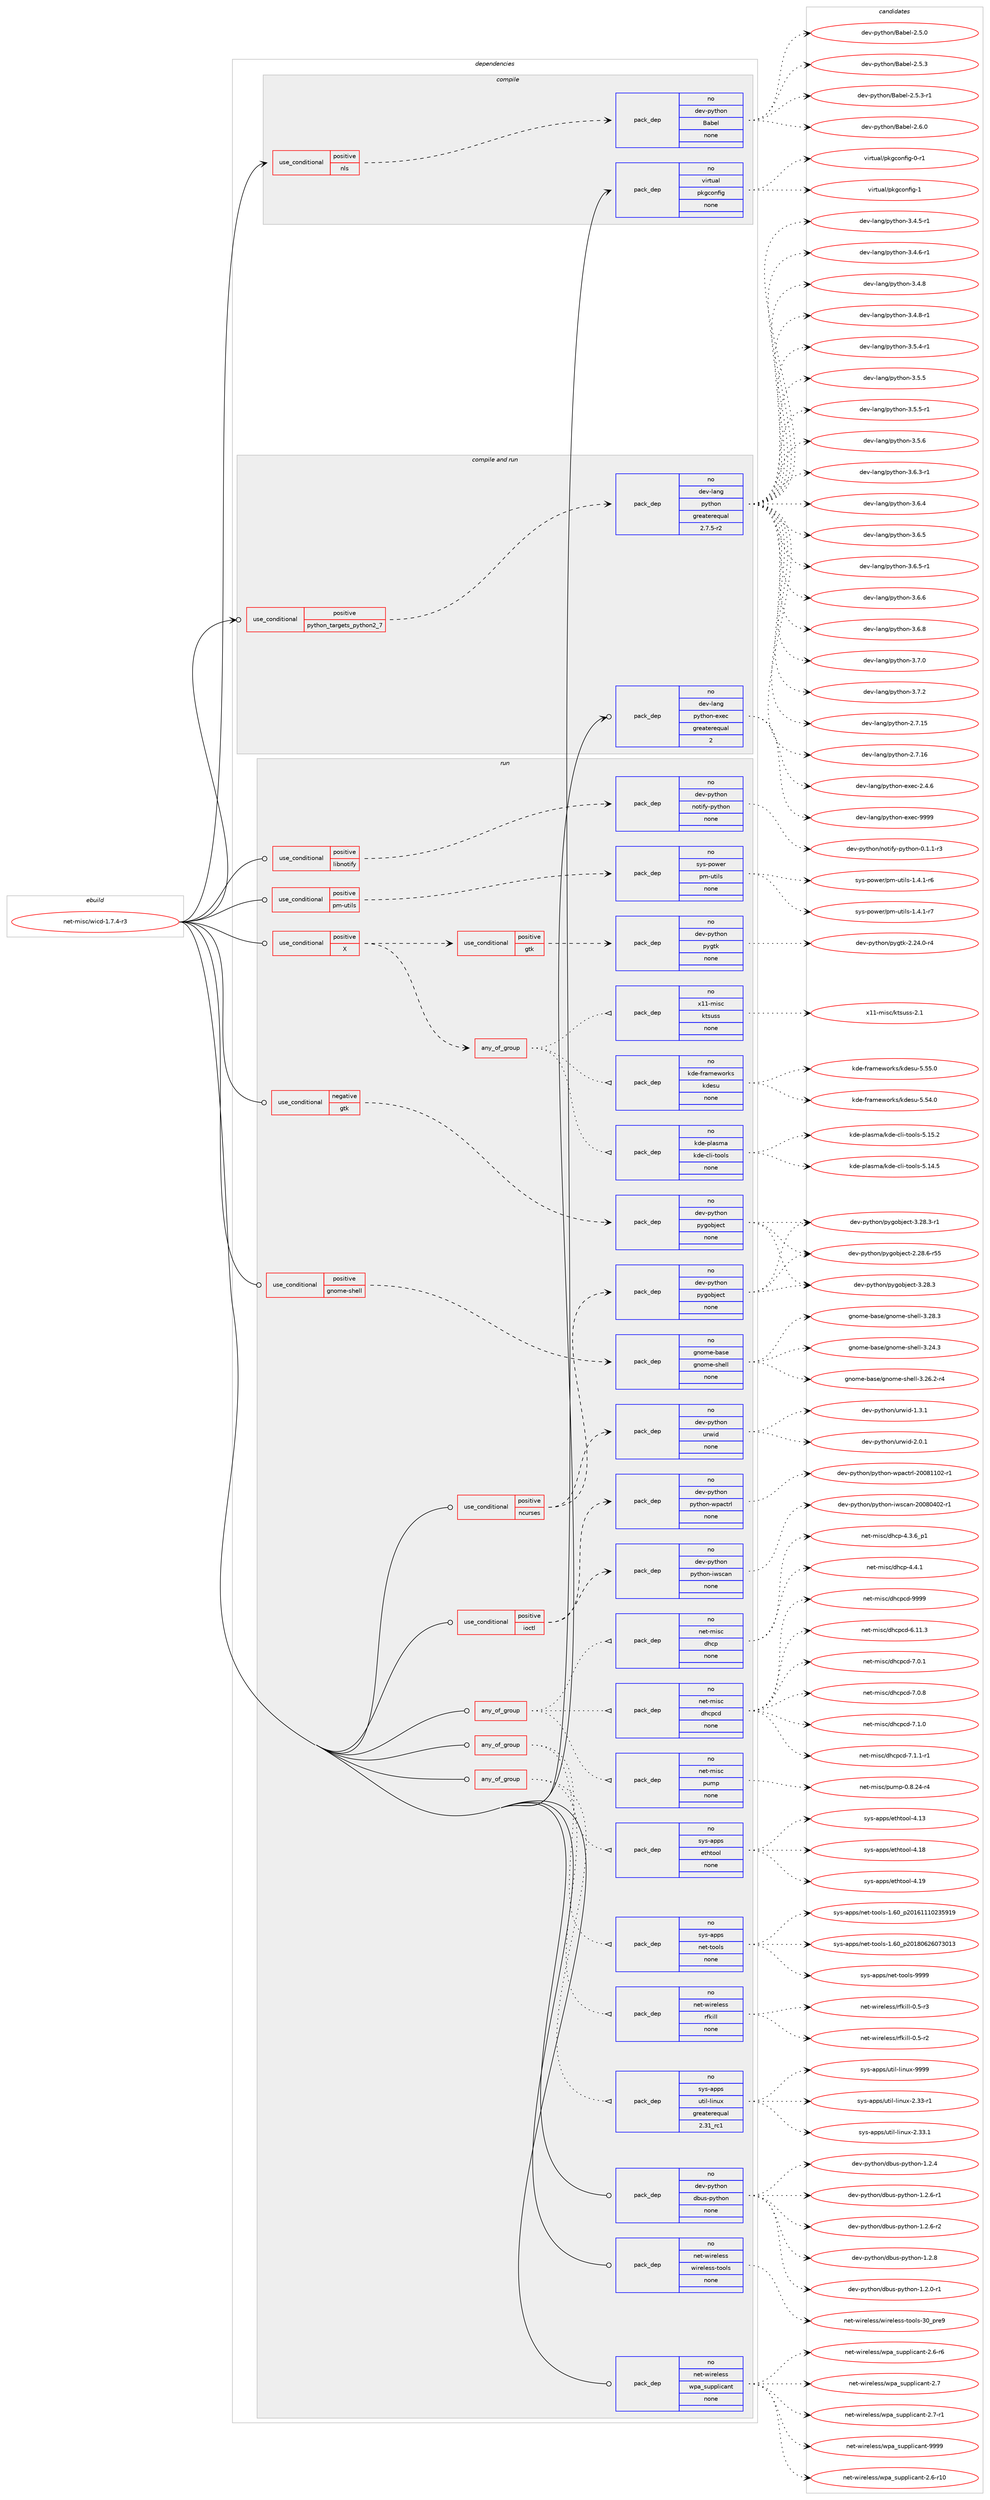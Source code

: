 digraph prolog {

# *************
# Graph options
# *************

newrank=true;
concentrate=true;
compound=true;
graph [rankdir=LR,fontname=Helvetica,fontsize=10,ranksep=1.5];#, ranksep=2.5, nodesep=0.2];
edge  [arrowhead=vee];
node  [fontname=Helvetica,fontsize=10];

# **********
# The ebuild
# **********

subgraph cluster_leftcol {
color=gray;
rank=same;
label=<<i>ebuild</i>>;
id [label="net-misc/wicd-1.7.4-r3", color=red, width=4, href="../net-misc/wicd-1.7.4-r3.svg"];
}

# ****************
# The dependencies
# ****************

subgraph cluster_midcol {
color=gray;
label=<<i>dependencies</i>>;
subgraph cluster_compile {
fillcolor="#eeeeee";
style=filled;
label=<<i>compile</i>>;
subgraph cond449642 {
dependency1673719 [label=<<TABLE BORDER="0" CELLBORDER="1" CELLSPACING="0" CELLPADDING="4"><TR><TD ROWSPAN="3" CELLPADDING="10">use_conditional</TD></TR><TR><TD>positive</TD></TR><TR><TD>nls</TD></TR></TABLE>>, shape=none, color=red];
subgraph pack1196748 {
dependency1673720 [label=<<TABLE BORDER="0" CELLBORDER="1" CELLSPACING="0" CELLPADDING="4" WIDTH="220"><TR><TD ROWSPAN="6" CELLPADDING="30">pack_dep</TD></TR><TR><TD WIDTH="110">no</TD></TR><TR><TD>dev-python</TD></TR><TR><TD>Babel</TD></TR><TR><TD>none</TD></TR><TR><TD></TD></TR></TABLE>>, shape=none, color=blue];
}
dependency1673719:e -> dependency1673720:w [weight=20,style="dashed",arrowhead="vee"];
}
id:e -> dependency1673719:w [weight=20,style="solid",arrowhead="vee"];
subgraph pack1196749 {
dependency1673721 [label=<<TABLE BORDER="0" CELLBORDER="1" CELLSPACING="0" CELLPADDING="4" WIDTH="220"><TR><TD ROWSPAN="6" CELLPADDING="30">pack_dep</TD></TR><TR><TD WIDTH="110">no</TD></TR><TR><TD>virtual</TD></TR><TR><TD>pkgconfig</TD></TR><TR><TD>none</TD></TR><TR><TD></TD></TR></TABLE>>, shape=none, color=blue];
}
id:e -> dependency1673721:w [weight=20,style="solid",arrowhead="vee"];
}
subgraph cluster_compileandrun {
fillcolor="#eeeeee";
style=filled;
label=<<i>compile and run</i>>;
subgraph cond449643 {
dependency1673722 [label=<<TABLE BORDER="0" CELLBORDER="1" CELLSPACING="0" CELLPADDING="4"><TR><TD ROWSPAN="3" CELLPADDING="10">use_conditional</TD></TR><TR><TD>positive</TD></TR><TR><TD>python_targets_python2_7</TD></TR></TABLE>>, shape=none, color=red];
subgraph pack1196750 {
dependency1673723 [label=<<TABLE BORDER="0" CELLBORDER="1" CELLSPACING="0" CELLPADDING="4" WIDTH="220"><TR><TD ROWSPAN="6" CELLPADDING="30">pack_dep</TD></TR><TR><TD WIDTH="110">no</TD></TR><TR><TD>dev-lang</TD></TR><TR><TD>python</TD></TR><TR><TD>greaterequal</TD></TR><TR><TD>2.7.5-r2</TD></TR></TABLE>>, shape=none, color=blue];
}
dependency1673722:e -> dependency1673723:w [weight=20,style="dashed",arrowhead="vee"];
}
id:e -> dependency1673722:w [weight=20,style="solid",arrowhead="odotvee"];
subgraph pack1196751 {
dependency1673724 [label=<<TABLE BORDER="0" CELLBORDER="1" CELLSPACING="0" CELLPADDING="4" WIDTH="220"><TR><TD ROWSPAN="6" CELLPADDING="30">pack_dep</TD></TR><TR><TD WIDTH="110">no</TD></TR><TR><TD>dev-lang</TD></TR><TR><TD>python-exec</TD></TR><TR><TD>greaterequal</TD></TR><TR><TD>2</TD></TR></TABLE>>, shape=none, color=blue];
}
id:e -> dependency1673724:w [weight=20,style="solid",arrowhead="odotvee"];
}
subgraph cluster_run {
fillcolor="#eeeeee";
style=filled;
label=<<i>run</i>>;
subgraph any26499 {
dependency1673725 [label=<<TABLE BORDER="0" CELLBORDER="1" CELLSPACING="0" CELLPADDING="4"><TR><TD CELLPADDING="10">any_of_group</TD></TR></TABLE>>, shape=none, color=red];subgraph pack1196752 {
dependency1673726 [label=<<TABLE BORDER="0" CELLBORDER="1" CELLSPACING="0" CELLPADDING="4" WIDTH="220"><TR><TD ROWSPAN="6" CELLPADDING="30">pack_dep</TD></TR><TR><TD WIDTH="110">no</TD></TR><TR><TD>net-misc</TD></TR><TR><TD>dhcpcd</TD></TR><TR><TD>none</TD></TR><TR><TD></TD></TR></TABLE>>, shape=none, color=blue];
}
dependency1673725:e -> dependency1673726:w [weight=20,style="dotted",arrowhead="oinv"];
subgraph pack1196753 {
dependency1673727 [label=<<TABLE BORDER="0" CELLBORDER="1" CELLSPACING="0" CELLPADDING="4" WIDTH="220"><TR><TD ROWSPAN="6" CELLPADDING="30">pack_dep</TD></TR><TR><TD WIDTH="110">no</TD></TR><TR><TD>net-misc</TD></TR><TR><TD>dhcp</TD></TR><TR><TD>none</TD></TR><TR><TD></TD></TR></TABLE>>, shape=none, color=blue];
}
dependency1673725:e -> dependency1673727:w [weight=20,style="dotted",arrowhead="oinv"];
subgraph pack1196754 {
dependency1673728 [label=<<TABLE BORDER="0" CELLBORDER="1" CELLSPACING="0" CELLPADDING="4" WIDTH="220"><TR><TD ROWSPAN="6" CELLPADDING="30">pack_dep</TD></TR><TR><TD WIDTH="110">no</TD></TR><TR><TD>net-misc</TD></TR><TR><TD>pump</TD></TR><TR><TD>none</TD></TR><TR><TD></TD></TR></TABLE>>, shape=none, color=blue];
}
dependency1673725:e -> dependency1673728:w [weight=20,style="dotted",arrowhead="oinv"];
}
id:e -> dependency1673725:w [weight=20,style="solid",arrowhead="odot"];
subgraph any26500 {
dependency1673729 [label=<<TABLE BORDER="0" CELLBORDER="1" CELLSPACING="0" CELLPADDING="4"><TR><TD CELLPADDING="10">any_of_group</TD></TR></TABLE>>, shape=none, color=red];subgraph pack1196755 {
dependency1673730 [label=<<TABLE BORDER="0" CELLBORDER="1" CELLSPACING="0" CELLPADDING="4" WIDTH="220"><TR><TD ROWSPAN="6" CELLPADDING="30">pack_dep</TD></TR><TR><TD WIDTH="110">no</TD></TR><TR><TD>sys-apps</TD></TR><TR><TD>net-tools</TD></TR><TR><TD>none</TD></TR><TR><TD></TD></TR></TABLE>>, shape=none, color=blue];
}
dependency1673729:e -> dependency1673730:w [weight=20,style="dotted",arrowhead="oinv"];
subgraph pack1196756 {
dependency1673731 [label=<<TABLE BORDER="0" CELLBORDER="1" CELLSPACING="0" CELLPADDING="4" WIDTH="220"><TR><TD ROWSPAN="6" CELLPADDING="30">pack_dep</TD></TR><TR><TD WIDTH="110">no</TD></TR><TR><TD>sys-apps</TD></TR><TR><TD>ethtool</TD></TR><TR><TD>none</TD></TR><TR><TD></TD></TR></TABLE>>, shape=none, color=blue];
}
dependency1673729:e -> dependency1673731:w [weight=20,style="dotted",arrowhead="oinv"];
}
id:e -> dependency1673729:w [weight=20,style="solid",arrowhead="odot"];
subgraph any26501 {
dependency1673732 [label=<<TABLE BORDER="0" CELLBORDER="1" CELLSPACING="0" CELLPADDING="4"><TR><TD CELLPADDING="10">any_of_group</TD></TR></TABLE>>, shape=none, color=red];subgraph pack1196757 {
dependency1673733 [label=<<TABLE BORDER="0" CELLBORDER="1" CELLSPACING="0" CELLPADDING="4" WIDTH="220"><TR><TD ROWSPAN="6" CELLPADDING="30">pack_dep</TD></TR><TR><TD WIDTH="110">no</TD></TR><TR><TD>sys-apps</TD></TR><TR><TD>util-linux</TD></TR><TR><TD>greaterequal</TD></TR><TR><TD>2.31_rc1</TD></TR></TABLE>>, shape=none, color=blue];
}
dependency1673732:e -> dependency1673733:w [weight=20,style="dotted",arrowhead="oinv"];
subgraph pack1196758 {
dependency1673734 [label=<<TABLE BORDER="0" CELLBORDER="1" CELLSPACING="0" CELLPADDING="4" WIDTH="220"><TR><TD ROWSPAN="6" CELLPADDING="30">pack_dep</TD></TR><TR><TD WIDTH="110">no</TD></TR><TR><TD>net-wireless</TD></TR><TR><TD>rfkill</TD></TR><TR><TD>none</TD></TR><TR><TD></TD></TR></TABLE>>, shape=none, color=blue];
}
dependency1673732:e -> dependency1673734:w [weight=20,style="dotted",arrowhead="oinv"];
}
id:e -> dependency1673732:w [weight=20,style="solid",arrowhead="odot"];
subgraph cond449644 {
dependency1673735 [label=<<TABLE BORDER="0" CELLBORDER="1" CELLSPACING="0" CELLPADDING="4"><TR><TD ROWSPAN="3" CELLPADDING="10">use_conditional</TD></TR><TR><TD>negative</TD></TR><TR><TD>gtk</TD></TR></TABLE>>, shape=none, color=red];
subgraph pack1196759 {
dependency1673736 [label=<<TABLE BORDER="0" CELLBORDER="1" CELLSPACING="0" CELLPADDING="4" WIDTH="220"><TR><TD ROWSPAN="6" CELLPADDING="30">pack_dep</TD></TR><TR><TD WIDTH="110">no</TD></TR><TR><TD>dev-python</TD></TR><TR><TD>pygobject</TD></TR><TR><TD>none</TD></TR><TR><TD></TD></TR></TABLE>>, shape=none, color=blue];
}
dependency1673735:e -> dependency1673736:w [weight=20,style="dashed",arrowhead="vee"];
}
id:e -> dependency1673735:w [weight=20,style="solid",arrowhead="odot"];
subgraph cond449645 {
dependency1673737 [label=<<TABLE BORDER="0" CELLBORDER="1" CELLSPACING="0" CELLPADDING="4"><TR><TD ROWSPAN="3" CELLPADDING="10">use_conditional</TD></TR><TR><TD>positive</TD></TR><TR><TD>X</TD></TR></TABLE>>, shape=none, color=red];
subgraph cond449646 {
dependency1673738 [label=<<TABLE BORDER="0" CELLBORDER="1" CELLSPACING="0" CELLPADDING="4"><TR><TD ROWSPAN="3" CELLPADDING="10">use_conditional</TD></TR><TR><TD>positive</TD></TR><TR><TD>gtk</TD></TR></TABLE>>, shape=none, color=red];
subgraph pack1196760 {
dependency1673739 [label=<<TABLE BORDER="0" CELLBORDER="1" CELLSPACING="0" CELLPADDING="4" WIDTH="220"><TR><TD ROWSPAN="6" CELLPADDING="30">pack_dep</TD></TR><TR><TD WIDTH="110">no</TD></TR><TR><TD>dev-python</TD></TR><TR><TD>pygtk</TD></TR><TR><TD>none</TD></TR><TR><TD></TD></TR></TABLE>>, shape=none, color=blue];
}
dependency1673738:e -> dependency1673739:w [weight=20,style="dashed",arrowhead="vee"];
}
dependency1673737:e -> dependency1673738:w [weight=20,style="dashed",arrowhead="vee"];
subgraph any26502 {
dependency1673740 [label=<<TABLE BORDER="0" CELLBORDER="1" CELLSPACING="0" CELLPADDING="4"><TR><TD CELLPADDING="10">any_of_group</TD></TR></TABLE>>, shape=none, color=red];subgraph pack1196761 {
dependency1673741 [label=<<TABLE BORDER="0" CELLBORDER="1" CELLSPACING="0" CELLPADDING="4" WIDTH="220"><TR><TD ROWSPAN="6" CELLPADDING="30">pack_dep</TD></TR><TR><TD WIDTH="110">no</TD></TR><TR><TD>x11-misc</TD></TR><TR><TD>ktsuss</TD></TR><TR><TD>none</TD></TR><TR><TD></TD></TR></TABLE>>, shape=none, color=blue];
}
dependency1673740:e -> dependency1673741:w [weight=20,style="dotted",arrowhead="oinv"];
subgraph pack1196762 {
dependency1673742 [label=<<TABLE BORDER="0" CELLBORDER="1" CELLSPACING="0" CELLPADDING="4" WIDTH="220"><TR><TD ROWSPAN="6" CELLPADDING="30">pack_dep</TD></TR><TR><TD WIDTH="110">no</TD></TR><TR><TD>kde-plasma</TD></TR><TR><TD>kde-cli-tools</TD></TR><TR><TD>none</TD></TR><TR><TD></TD></TR></TABLE>>, shape=none, color=blue];
}
dependency1673740:e -> dependency1673742:w [weight=20,style="dotted",arrowhead="oinv"];
subgraph pack1196763 {
dependency1673743 [label=<<TABLE BORDER="0" CELLBORDER="1" CELLSPACING="0" CELLPADDING="4" WIDTH="220"><TR><TD ROWSPAN="6" CELLPADDING="30">pack_dep</TD></TR><TR><TD WIDTH="110">no</TD></TR><TR><TD>kde-frameworks</TD></TR><TR><TD>kdesu</TD></TR><TR><TD>none</TD></TR><TR><TD></TD></TR></TABLE>>, shape=none, color=blue];
}
dependency1673740:e -> dependency1673743:w [weight=20,style="dotted",arrowhead="oinv"];
}
dependency1673737:e -> dependency1673740:w [weight=20,style="dashed",arrowhead="vee"];
}
id:e -> dependency1673737:w [weight=20,style="solid",arrowhead="odot"];
subgraph cond449647 {
dependency1673744 [label=<<TABLE BORDER="0" CELLBORDER="1" CELLSPACING="0" CELLPADDING="4"><TR><TD ROWSPAN="3" CELLPADDING="10">use_conditional</TD></TR><TR><TD>positive</TD></TR><TR><TD>gnome-shell</TD></TR></TABLE>>, shape=none, color=red];
subgraph pack1196764 {
dependency1673745 [label=<<TABLE BORDER="0" CELLBORDER="1" CELLSPACING="0" CELLPADDING="4" WIDTH="220"><TR><TD ROWSPAN="6" CELLPADDING="30">pack_dep</TD></TR><TR><TD WIDTH="110">no</TD></TR><TR><TD>gnome-base</TD></TR><TR><TD>gnome-shell</TD></TR><TR><TD>none</TD></TR><TR><TD></TD></TR></TABLE>>, shape=none, color=blue];
}
dependency1673744:e -> dependency1673745:w [weight=20,style="dashed",arrowhead="vee"];
}
id:e -> dependency1673744:w [weight=20,style="solid",arrowhead="odot"];
subgraph cond449648 {
dependency1673746 [label=<<TABLE BORDER="0" CELLBORDER="1" CELLSPACING="0" CELLPADDING="4"><TR><TD ROWSPAN="3" CELLPADDING="10">use_conditional</TD></TR><TR><TD>positive</TD></TR><TR><TD>ioctl</TD></TR></TABLE>>, shape=none, color=red];
subgraph pack1196765 {
dependency1673747 [label=<<TABLE BORDER="0" CELLBORDER="1" CELLSPACING="0" CELLPADDING="4" WIDTH="220"><TR><TD ROWSPAN="6" CELLPADDING="30">pack_dep</TD></TR><TR><TD WIDTH="110">no</TD></TR><TR><TD>dev-python</TD></TR><TR><TD>python-iwscan</TD></TR><TR><TD>none</TD></TR><TR><TD></TD></TR></TABLE>>, shape=none, color=blue];
}
dependency1673746:e -> dependency1673747:w [weight=20,style="dashed",arrowhead="vee"];
subgraph pack1196766 {
dependency1673748 [label=<<TABLE BORDER="0" CELLBORDER="1" CELLSPACING="0" CELLPADDING="4" WIDTH="220"><TR><TD ROWSPAN="6" CELLPADDING="30">pack_dep</TD></TR><TR><TD WIDTH="110">no</TD></TR><TR><TD>dev-python</TD></TR><TR><TD>python-wpactrl</TD></TR><TR><TD>none</TD></TR><TR><TD></TD></TR></TABLE>>, shape=none, color=blue];
}
dependency1673746:e -> dependency1673748:w [weight=20,style="dashed",arrowhead="vee"];
}
id:e -> dependency1673746:w [weight=20,style="solid",arrowhead="odot"];
subgraph cond449649 {
dependency1673749 [label=<<TABLE BORDER="0" CELLBORDER="1" CELLSPACING="0" CELLPADDING="4"><TR><TD ROWSPAN="3" CELLPADDING="10">use_conditional</TD></TR><TR><TD>positive</TD></TR><TR><TD>libnotify</TD></TR></TABLE>>, shape=none, color=red];
subgraph pack1196767 {
dependency1673750 [label=<<TABLE BORDER="0" CELLBORDER="1" CELLSPACING="0" CELLPADDING="4" WIDTH="220"><TR><TD ROWSPAN="6" CELLPADDING="30">pack_dep</TD></TR><TR><TD WIDTH="110">no</TD></TR><TR><TD>dev-python</TD></TR><TR><TD>notify-python</TD></TR><TR><TD>none</TD></TR><TR><TD></TD></TR></TABLE>>, shape=none, color=blue];
}
dependency1673749:e -> dependency1673750:w [weight=20,style="dashed",arrowhead="vee"];
}
id:e -> dependency1673749:w [weight=20,style="solid",arrowhead="odot"];
subgraph cond449650 {
dependency1673751 [label=<<TABLE BORDER="0" CELLBORDER="1" CELLSPACING="0" CELLPADDING="4"><TR><TD ROWSPAN="3" CELLPADDING="10">use_conditional</TD></TR><TR><TD>positive</TD></TR><TR><TD>ncurses</TD></TR></TABLE>>, shape=none, color=red];
subgraph pack1196768 {
dependency1673752 [label=<<TABLE BORDER="0" CELLBORDER="1" CELLSPACING="0" CELLPADDING="4" WIDTH="220"><TR><TD ROWSPAN="6" CELLPADDING="30">pack_dep</TD></TR><TR><TD WIDTH="110">no</TD></TR><TR><TD>dev-python</TD></TR><TR><TD>urwid</TD></TR><TR><TD>none</TD></TR><TR><TD></TD></TR></TABLE>>, shape=none, color=blue];
}
dependency1673751:e -> dependency1673752:w [weight=20,style="dashed",arrowhead="vee"];
subgraph pack1196769 {
dependency1673753 [label=<<TABLE BORDER="0" CELLBORDER="1" CELLSPACING="0" CELLPADDING="4" WIDTH="220"><TR><TD ROWSPAN="6" CELLPADDING="30">pack_dep</TD></TR><TR><TD WIDTH="110">no</TD></TR><TR><TD>dev-python</TD></TR><TR><TD>pygobject</TD></TR><TR><TD>none</TD></TR><TR><TD></TD></TR></TABLE>>, shape=none, color=blue];
}
dependency1673751:e -> dependency1673753:w [weight=20,style="dashed",arrowhead="vee"];
}
id:e -> dependency1673751:w [weight=20,style="solid",arrowhead="odot"];
subgraph cond449651 {
dependency1673754 [label=<<TABLE BORDER="0" CELLBORDER="1" CELLSPACING="0" CELLPADDING="4"><TR><TD ROWSPAN="3" CELLPADDING="10">use_conditional</TD></TR><TR><TD>positive</TD></TR><TR><TD>pm-utils</TD></TR></TABLE>>, shape=none, color=red];
subgraph pack1196770 {
dependency1673755 [label=<<TABLE BORDER="0" CELLBORDER="1" CELLSPACING="0" CELLPADDING="4" WIDTH="220"><TR><TD ROWSPAN="6" CELLPADDING="30">pack_dep</TD></TR><TR><TD WIDTH="110">no</TD></TR><TR><TD>sys-power</TD></TR><TR><TD>pm-utils</TD></TR><TR><TD>none</TD></TR><TR><TD></TD></TR></TABLE>>, shape=none, color=blue];
}
dependency1673754:e -> dependency1673755:w [weight=20,style="dashed",arrowhead="vee"];
}
id:e -> dependency1673754:w [weight=20,style="solid",arrowhead="odot"];
subgraph pack1196771 {
dependency1673756 [label=<<TABLE BORDER="0" CELLBORDER="1" CELLSPACING="0" CELLPADDING="4" WIDTH="220"><TR><TD ROWSPAN="6" CELLPADDING="30">pack_dep</TD></TR><TR><TD WIDTH="110">no</TD></TR><TR><TD>dev-python</TD></TR><TR><TD>dbus-python</TD></TR><TR><TD>none</TD></TR><TR><TD></TD></TR></TABLE>>, shape=none, color=blue];
}
id:e -> dependency1673756:w [weight=20,style="solid",arrowhead="odot"];
subgraph pack1196772 {
dependency1673757 [label=<<TABLE BORDER="0" CELLBORDER="1" CELLSPACING="0" CELLPADDING="4" WIDTH="220"><TR><TD ROWSPAN="6" CELLPADDING="30">pack_dep</TD></TR><TR><TD WIDTH="110">no</TD></TR><TR><TD>net-wireless</TD></TR><TR><TD>wireless-tools</TD></TR><TR><TD>none</TD></TR><TR><TD></TD></TR></TABLE>>, shape=none, color=blue];
}
id:e -> dependency1673757:w [weight=20,style="solid",arrowhead="odot"];
subgraph pack1196773 {
dependency1673758 [label=<<TABLE BORDER="0" CELLBORDER="1" CELLSPACING="0" CELLPADDING="4" WIDTH="220"><TR><TD ROWSPAN="6" CELLPADDING="30">pack_dep</TD></TR><TR><TD WIDTH="110">no</TD></TR><TR><TD>net-wireless</TD></TR><TR><TD>wpa_supplicant</TD></TR><TR><TD>none</TD></TR><TR><TD></TD></TR></TABLE>>, shape=none, color=blue];
}
id:e -> dependency1673758:w [weight=20,style="solid",arrowhead="odot"];
}
}

# **************
# The candidates
# **************

subgraph cluster_choices {
rank=same;
color=gray;
label=<<i>candidates</i>>;

subgraph choice1196748 {
color=black;
nodesep=1;
choice1001011184511212111610411111047669798101108455046534648 [label="dev-python/Babel-2.5.0", color=red, width=4,href="../dev-python/Babel-2.5.0.svg"];
choice1001011184511212111610411111047669798101108455046534651 [label="dev-python/Babel-2.5.3", color=red, width=4,href="../dev-python/Babel-2.5.3.svg"];
choice10010111845112121116104111110476697981011084550465346514511449 [label="dev-python/Babel-2.5.3-r1", color=red, width=4,href="../dev-python/Babel-2.5.3-r1.svg"];
choice1001011184511212111610411111047669798101108455046544648 [label="dev-python/Babel-2.6.0", color=red, width=4,href="../dev-python/Babel-2.6.0.svg"];
dependency1673720:e -> choice1001011184511212111610411111047669798101108455046534648:w [style=dotted,weight="100"];
dependency1673720:e -> choice1001011184511212111610411111047669798101108455046534651:w [style=dotted,weight="100"];
dependency1673720:e -> choice10010111845112121116104111110476697981011084550465346514511449:w [style=dotted,weight="100"];
dependency1673720:e -> choice1001011184511212111610411111047669798101108455046544648:w [style=dotted,weight="100"];
}
subgraph choice1196749 {
color=black;
nodesep=1;
choice11810511411611797108471121071039911111010210510345484511449 [label="virtual/pkgconfig-0-r1", color=red, width=4,href="../virtual/pkgconfig-0-r1.svg"];
choice1181051141161179710847112107103991111101021051034549 [label="virtual/pkgconfig-1", color=red, width=4,href="../virtual/pkgconfig-1.svg"];
dependency1673721:e -> choice11810511411611797108471121071039911111010210510345484511449:w [style=dotted,weight="100"];
dependency1673721:e -> choice1181051141161179710847112107103991111101021051034549:w [style=dotted,weight="100"];
}
subgraph choice1196750 {
color=black;
nodesep=1;
choice10010111845108971101034711212111610411111045504655464953 [label="dev-lang/python-2.7.15", color=red, width=4,href="../dev-lang/python-2.7.15.svg"];
choice10010111845108971101034711212111610411111045504655464954 [label="dev-lang/python-2.7.16", color=red, width=4,href="../dev-lang/python-2.7.16.svg"];
choice1001011184510897110103471121211161041111104551465246534511449 [label="dev-lang/python-3.4.5-r1", color=red, width=4,href="../dev-lang/python-3.4.5-r1.svg"];
choice1001011184510897110103471121211161041111104551465246544511449 [label="dev-lang/python-3.4.6-r1", color=red, width=4,href="../dev-lang/python-3.4.6-r1.svg"];
choice100101118451089711010347112121116104111110455146524656 [label="dev-lang/python-3.4.8", color=red, width=4,href="../dev-lang/python-3.4.8.svg"];
choice1001011184510897110103471121211161041111104551465246564511449 [label="dev-lang/python-3.4.8-r1", color=red, width=4,href="../dev-lang/python-3.4.8-r1.svg"];
choice1001011184510897110103471121211161041111104551465346524511449 [label="dev-lang/python-3.5.4-r1", color=red, width=4,href="../dev-lang/python-3.5.4-r1.svg"];
choice100101118451089711010347112121116104111110455146534653 [label="dev-lang/python-3.5.5", color=red, width=4,href="../dev-lang/python-3.5.5.svg"];
choice1001011184510897110103471121211161041111104551465346534511449 [label="dev-lang/python-3.5.5-r1", color=red, width=4,href="../dev-lang/python-3.5.5-r1.svg"];
choice100101118451089711010347112121116104111110455146534654 [label="dev-lang/python-3.5.6", color=red, width=4,href="../dev-lang/python-3.5.6.svg"];
choice1001011184510897110103471121211161041111104551465446514511449 [label="dev-lang/python-3.6.3-r1", color=red, width=4,href="../dev-lang/python-3.6.3-r1.svg"];
choice100101118451089711010347112121116104111110455146544652 [label="dev-lang/python-3.6.4", color=red, width=4,href="../dev-lang/python-3.6.4.svg"];
choice100101118451089711010347112121116104111110455146544653 [label="dev-lang/python-3.6.5", color=red, width=4,href="../dev-lang/python-3.6.5.svg"];
choice1001011184510897110103471121211161041111104551465446534511449 [label="dev-lang/python-3.6.5-r1", color=red, width=4,href="../dev-lang/python-3.6.5-r1.svg"];
choice100101118451089711010347112121116104111110455146544654 [label="dev-lang/python-3.6.6", color=red, width=4,href="../dev-lang/python-3.6.6.svg"];
choice100101118451089711010347112121116104111110455146544656 [label="dev-lang/python-3.6.8", color=red, width=4,href="../dev-lang/python-3.6.8.svg"];
choice100101118451089711010347112121116104111110455146554648 [label="dev-lang/python-3.7.0", color=red, width=4,href="../dev-lang/python-3.7.0.svg"];
choice100101118451089711010347112121116104111110455146554650 [label="dev-lang/python-3.7.2", color=red, width=4,href="../dev-lang/python-3.7.2.svg"];
dependency1673723:e -> choice10010111845108971101034711212111610411111045504655464953:w [style=dotted,weight="100"];
dependency1673723:e -> choice10010111845108971101034711212111610411111045504655464954:w [style=dotted,weight="100"];
dependency1673723:e -> choice1001011184510897110103471121211161041111104551465246534511449:w [style=dotted,weight="100"];
dependency1673723:e -> choice1001011184510897110103471121211161041111104551465246544511449:w [style=dotted,weight="100"];
dependency1673723:e -> choice100101118451089711010347112121116104111110455146524656:w [style=dotted,weight="100"];
dependency1673723:e -> choice1001011184510897110103471121211161041111104551465246564511449:w [style=dotted,weight="100"];
dependency1673723:e -> choice1001011184510897110103471121211161041111104551465346524511449:w [style=dotted,weight="100"];
dependency1673723:e -> choice100101118451089711010347112121116104111110455146534653:w [style=dotted,weight="100"];
dependency1673723:e -> choice1001011184510897110103471121211161041111104551465346534511449:w [style=dotted,weight="100"];
dependency1673723:e -> choice100101118451089711010347112121116104111110455146534654:w [style=dotted,weight="100"];
dependency1673723:e -> choice1001011184510897110103471121211161041111104551465446514511449:w [style=dotted,weight="100"];
dependency1673723:e -> choice100101118451089711010347112121116104111110455146544652:w [style=dotted,weight="100"];
dependency1673723:e -> choice100101118451089711010347112121116104111110455146544653:w [style=dotted,weight="100"];
dependency1673723:e -> choice1001011184510897110103471121211161041111104551465446534511449:w [style=dotted,weight="100"];
dependency1673723:e -> choice100101118451089711010347112121116104111110455146544654:w [style=dotted,weight="100"];
dependency1673723:e -> choice100101118451089711010347112121116104111110455146544656:w [style=dotted,weight="100"];
dependency1673723:e -> choice100101118451089711010347112121116104111110455146554648:w [style=dotted,weight="100"];
dependency1673723:e -> choice100101118451089711010347112121116104111110455146554650:w [style=dotted,weight="100"];
}
subgraph choice1196751 {
color=black;
nodesep=1;
choice1001011184510897110103471121211161041111104510112010199455046524654 [label="dev-lang/python-exec-2.4.6", color=red, width=4,href="../dev-lang/python-exec-2.4.6.svg"];
choice10010111845108971101034711212111610411111045101120101994557575757 [label="dev-lang/python-exec-9999", color=red, width=4,href="../dev-lang/python-exec-9999.svg"];
dependency1673724:e -> choice1001011184510897110103471121211161041111104510112010199455046524654:w [style=dotted,weight="100"];
dependency1673724:e -> choice10010111845108971101034711212111610411111045101120101994557575757:w [style=dotted,weight="100"];
}
subgraph choice1196752 {
color=black;
nodesep=1;
choice110101116451091051159947100104991129910045544649494651 [label="net-misc/dhcpcd-6.11.3", color=red, width=4,href="../net-misc/dhcpcd-6.11.3.svg"];
choice1101011164510910511599471001049911299100455546484649 [label="net-misc/dhcpcd-7.0.1", color=red, width=4,href="../net-misc/dhcpcd-7.0.1.svg"];
choice1101011164510910511599471001049911299100455546484656 [label="net-misc/dhcpcd-7.0.8", color=red, width=4,href="../net-misc/dhcpcd-7.0.8.svg"];
choice1101011164510910511599471001049911299100455546494648 [label="net-misc/dhcpcd-7.1.0", color=red, width=4,href="../net-misc/dhcpcd-7.1.0.svg"];
choice11010111645109105115994710010499112991004555464946494511449 [label="net-misc/dhcpcd-7.1.1-r1", color=red, width=4,href="../net-misc/dhcpcd-7.1.1-r1.svg"];
choice11010111645109105115994710010499112991004557575757 [label="net-misc/dhcpcd-9999", color=red, width=4,href="../net-misc/dhcpcd-9999.svg"];
dependency1673726:e -> choice110101116451091051159947100104991129910045544649494651:w [style=dotted,weight="100"];
dependency1673726:e -> choice1101011164510910511599471001049911299100455546484649:w [style=dotted,weight="100"];
dependency1673726:e -> choice1101011164510910511599471001049911299100455546484656:w [style=dotted,weight="100"];
dependency1673726:e -> choice1101011164510910511599471001049911299100455546494648:w [style=dotted,weight="100"];
dependency1673726:e -> choice11010111645109105115994710010499112991004555464946494511449:w [style=dotted,weight="100"];
dependency1673726:e -> choice11010111645109105115994710010499112991004557575757:w [style=dotted,weight="100"];
}
subgraph choice1196753 {
color=black;
nodesep=1;
choice110101116451091051159947100104991124552465146549511249 [label="net-misc/dhcp-4.3.6_p1", color=red, width=4,href="../net-misc/dhcp-4.3.6_p1.svg"];
choice11010111645109105115994710010499112455246524649 [label="net-misc/dhcp-4.4.1", color=red, width=4,href="../net-misc/dhcp-4.4.1.svg"];
dependency1673727:e -> choice110101116451091051159947100104991124552465146549511249:w [style=dotted,weight="100"];
dependency1673727:e -> choice11010111645109105115994710010499112455246524649:w [style=dotted,weight="100"];
}
subgraph choice1196754 {
color=black;
nodesep=1;
choice110101116451091051159947112117109112454846564650524511452 [label="net-misc/pump-0.8.24-r4", color=red, width=4,href="../net-misc/pump-0.8.24-r4.svg"];
dependency1673728:e -> choice110101116451091051159947112117109112454846564650524511452:w [style=dotted,weight="100"];
}
subgraph choice1196755 {
color=black;
nodesep=1;
choice115121115459711211211547110101116451161111111081154549465448951125048495449494948505153574957 [label="sys-apps/net-tools-1.60_p20161110235919", color=red, width=4,href="../sys-apps/net-tools-1.60_p20161110235919.svg"];
choice115121115459711211211547110101116451161111111081154549465448951125048495648545054485551484951 [label="sys-apps/net-tools-1.60_p20180626073013", color=red, width=4,href="../sys-apps/net-tools-1.60_p20180626073013.svg"];
choice115121115459711211211547110101116451161111111081154557575757 [label="sys-apps/net-tools-9999", color=red, width=4,href="../sys-apps/net-tools-9999.svg"];
dependency1673730:e -> choice115121115459711211211547110101116451161111111081154549465448951125048495449494948505153574957:w [style=dotted,weight="100"];
dependency1673730:e -> choice115121115459711211211547110101116451161111111081154549465448951125048495648545054485551484951:w [style=dotted,weight="100"];
dependency1673730:e -> choice115121115459711211211547110101116451161111111081154557575757:w [style=dotted,weight="100"];
}
subgraph choice1196756 {
color=black;
nodesep=1;
choice1151211154597112112115471011161041161111111084552464951 [label="sys-apps/ethtool-4.13", color=red, width=4,href="../sys-apps/ethtool-4.13.svg"];
choice1151211154597112112115471011161041161111111084552464956 [label="sys-apps/ethtool-4.18", color=red, width=4,href="../sys-apps/ethtool-4.18.svg"];
choice1151211154597112112115471011161041161111111084552464957 [label="sys-apps/ethtool-4.19", color=red, width=4,href="../sys-apps/ethtool-4.19.svg"];
dependency1673731:e -> choice1151211154597112112115471011161041161111111084552464951:w [style=dotted,weight="100"];
dependency1673731:e -> choice1151211154597112112115471011161041161111111084552464956:w [style=dotted,weight="100"];
dependency1673731:e -> choice1151211154597112112115471011161041161111111084552464957:w [style=dotted,weight="100"];
}
subgraph choice1196757 {
color=black;
nodesep=1;
choice1151211154597112112115471171161051084510810511011712045504651514511449 [label="sys-apps/util-linux-2.33-r1", color=red, width=4,href="../sys-apps/util-linux-2.33-r1.svg"];
choice1151211154597112112115471171161051084510810511011712045504651514649 [label="sys-apps/util-linux-2.33.1", color=red, width=4,href="../sys-apps/util-linux-2.33.1.svg"];
choice115121115459711211211547117116105108451081051101171204557575757 [label="sys-apps/util-linux-9999", color=red, width=4,href="../sys-apps/util-linux-9999.svg"];
dependency1673733:e -> choice1151211154597112112115471171161051084510810511011712045504651514511449:w [style=dotted,weight="100"];
dependency1673733:e -> choice1151211154597112112115471171161051084510810511011712045504651514649:w [style=dotted,weight="100"];
dependency1673733:e -> choice115121115459711211211547117116105108451081051101171204557575757:w [style=dotted,weight="100"];
}
subgraph choice1196758 {
color=black;
nodesep=1;
choice1101011164511910511410110810111511547114102107105108108454846534511450 [label="net-wireless/rfkill-0.5-r2", color=red, width=4,href="../net-wireless/rfkill-0.5-r2.svg"];
choice1101011164511910511410110810111511547114102107105108108454846534511451 [label="net-wireless/rfkill-0.5-r3", color=red, width=4,href="../net-wireless/rfkill-0.5-r3.svg"];
dependency1673734:e -> choice1101011164511910511410110810111511547114102107105108108454846534511450:w [style=dotted,weight="100"];
dependency1673734:e -> choice1101011164511910511410110810111511547114102107105108108454846534511451:w [style=dotted,weight="100"];
}
subgraph choice1196759 {
color=black;
nodesep=1;
choice1001011184511212111610411111047112121103111981061019911645504650564654451145353 [label="dev-python/pygobject-2.28.6-r55", color=red, width=4,href="../dev-python/pygobject-2.28.6-r55.svg"];
choice1001011184511212111610411111047112121103111981061019911645514650564651 [label="dev-python/pygobject-3.28.3", color=red, width=4,href="../dev-python/pygobject-3.28.3.svg"];
choice10010111845112121116104111110471121211031119810610199116455146505646514511449 [label="dev-python/pygobject-3.28.3-r1", color=red, width=4,href="../dev-python/pygobject-3.28.3-r1.svg"];
dependency1673736:e -> choice1001011184511212111610411111047112121103111981061019911645504650564654451145353:w [style=dotted,weight="100"];
dependency1673736:e -> choice1001011184511212111610411111047112121103111981061019911645514650564651:w [style=dotted,weight="100"];
dependency1673736:e -> choice10010111845112121116104111110471121211031119810610199116455146505646514511449:w [style=dotted,weight="100"];
}
subgraph choice1196760 {
color=black;
nodesep=1;
choice1001011184511212111610411111047112121103116107455046505246484511452 [label="dev-python/pygtk-2.24.0-r4", color=red, width=4,href="../dev-python/pygtk-2.24.0-r4.svg"];
dependency1673739:e -> choice1001011184511212111610411111047112121103116107455046505246484511452:w [style=dotted,weight="100"];
}
subgraph choice1196761 {
color=black;
nodesep=1;
choice120494945109105115994710711611511711511545504649 [label="x11-misc/ktsuss-2.1", color=red, width=4,href="../x11-misc/ktsuss-2.1.svg"];
dependency1673741:e -> choice120494945109105115994710711611511711511545504649:w [style=dotted,weight="100"];
}
subgraph choice1196762 {
color=black;
nodesep=1;
choice1071001014511210897115109974710710010145991081054511611111110811545534649524653 [label="kde-plasma/kde-cli-tools-5.14.5", color=red, width=4,href="../kde-plasma/kde-cli-tools-5.14.5.svg"];
choice1071001014511210897115109974710710010145991081054511611111110811545534649534650 [label="kde-plasma/kde-cli-tools-5.15.2", color=red, width=4,href="../kde-plasma/kde-cli-tools-5.15.2.svg"];
dependency1673742:e -> choice1071001014511210897115109974710710010145991081054511611111110811545534649524653:w [style=dotted,weight="100"];
dependency1673742:e -> choice1071001014511210897115109974710710010145991081054511611111110811545534649534650:w [style=dotted,weight="100"];
}
subgraph choice1196763 {
color=black;
nodesep=1;
choice10710010145102114971091011191111141071154710710010111511745534653524648 [label="kde-frameworks/kdesu-5.54.0", color=red, width=4,href="../kde-frameworks/kdesu-5.54.0.svg"];
choice10710010145102114971091011191111141071154710710010111511745534653534648 [label="kde-frameworks/kdesu-5.55.0", color=red, width=4,href="../kde-frameworks/kdesu-5.55.0.svg"];
dependency1673743:e -> choice10710010145102114971091011191111141071154710710010111511745534653524648:w [style=dotted,weight="100"];
dependency1673743:e -> choice10710010145102114971091011191111141071154710710010111511745534653534648:w [style=dotted,weight="100"];
}
subgraph choice1196764 {
color=black;
nodesep=1;
choice103110111109101459897115101471031101111091014511510410110810845514650524651 [label="gnome-base/gnome-shell-3.24.3", color=red, width=4,href="../gnome-base/gnome-shell-3.24.3.svg"];
choice1031101111091014598971151014710311011110910145115104101108108455146505446504511452 [label="gnome-base/gnome-shell-3.26.2-r4", color=red, width=4,href="../gnome-base/gnome-shell-3.26.2-r4.svg"];
choice103110111109101459897115101471031101111091014511510410110810845514650564651 [label="gnome-base/gnome-shell-3.28.3", color=red, width=4,href="../gnome-base/gnome-shell-3.28.3.svg"];
dependency1673745:e -> choice103110111109101459897115101471031101111091014511510410110810845514650524651:w [style=dotted,weight="100"];
dependency1673745:e -> choice1031101111091014598971151014710311011110910145115104101108108455146505446504511452:w [style=dotted,weight="100"];
dependency1673745:e -> choice103110111109101459897115101471031101111091014511510410110810845514650564651:w [style=dotted,weight="100"];
}
subgraph choice1196765 {
color=black;
nodesep=1;
choice10010111845112121116104111110471121211161041111104510511911599971104550484856485248504511449 [label="dev-python/python-iwscan-20080402-r1", color=red, width=4,href="../dev-python/python-iwscan-20080402-r1.svg"];
dependency1673747:e -> choice10010111845112121116104111110471121211161041111104510511911599971104550484856485248504511449:w [style=dotted,weight="100"];
}
subgraph choice1196766 {
color=black;
nodesep=1;
choice10010111845112121116104111110471121211161041111104511911297991161141084550484856494948504511449 [label="dev-python/python-wpactrl-20081102-r1", color=red, width=4,href="../dev-python/python-wpactrl-20081102-r1.svg"];
dependency1673748:e -> choice10010111845112121116104111110471121211161041111104511911297991161141084550484856494948504511449:w [style=dotted,weight="100"];
}
subgraph choice1196767 {
color=black;
nodesep=1;
choice1001011184511212111610411111047110111116105102121451121211161041111104548464946494511451 [label="dev-python/notify-python-0.1.1-r3", color=red, width=4,href="../dev-python/notify-python-0.1.1-r3.svg"];
dependency1673750:e -> choice1001011184511212111610411111047110111116105102121451121211161041111104548464946494511451:w [style=dotted,weight="100"];
}
subgraph choice1196768 {
color=black;
nodesep=1;
choice1001011184511212111610411111047117114119105100454946514649 [label="dev-python/urwid-1.3.1", color=red, width=4,href="../dev-python/urwid-1.3.1.svg"];
choice1001011184511212111610411111047117114119105100455046484649 [label="dev-python/urwid-2.0.1", color=red, width=4,href="../dev-python/urwid-2.0.1.svg"];
dependency1673752:e -> choice1001011184511212111610411111047117114119105100454946514649:w [style=dotted,weight="100"];
dependency1673752:e -> choice1001011184511212111610411111047117114119105100455046484649:w [style=dotted,weight="100"];
}
subgraph choice1196769 {
color=black;
nodesep=1;
choice1001011184511212111610411111047112121103111981061019911645504650564654451145353 [label="dev-python/pygobject-2.28.6-r55", color=red, width=4,href="../dev-python/pygobject-2.28.6-r55.svg"];
choice1001011184511212111610411111047112121103111981061019911645514650564651 [label="dev-python/pygobject-3.28.3", color=red, width=4,href="../dev-python/pygobject-3.28.3.svg"];
choice10010111845112121116104111110471121211031119810610199116455146505646514511449 [label="dev-python/pygobject-3.28.3-r1", color=red, width=4,href="../dev-python/pygobject-3.28.3-r1.svg"];
dependency1673753:e -> choice1001011184511212111610411111047112121103111981061019911645504650564654451145353:w [style=dotted,weight="100"];
dependency1673753:e -> choice1001011184511212111610411111047112121103111981061019911645514650564651:w [style=dotted,weight="100"];
dependency1673753:e -> choice10010111845112121116104111110471121211031119810610199116455146505646514511449:w [style=dotted,weight="100"];
}
subgraph choice1196770 {
color=black;
nodesep=1;
choice1151211154511211111910111447112109451171161051081154549465246494511454 [label="sys-power/pm-utils-1.4.1-r6", color=red, width=4,href="../sys-power/pm-utils-1.4.1-r6.svg"];
choice1151211154511211111910111447112109451171161051081154549465246494511455 [label="sys-power/pm-utils-1.4.1-r7", color=red, width=4,href="../sys-power/pm-utils-1.4.1-r7.svg"];
dependency1673755:e -> choice1151211154511211111910111447112109451171161051081154549465246494511454:w [style=dotted,weight="100"];
dependency1673755:e -> choice1151211154511211111910111447112109451171161051081154549465246494511455:w [style=dotted,weight="100"];
}
subgraph choice1196771 {
color=black;
nodesep=1;
choice100101118451121211161041111104710098117115451121211161041111104549465046484511449 [label="dev-python/dbus-python-1.2.0-r1", color=red, width=4,href="../dev-python/dbus-python-1.2.0-r1.svg"];
choice10010111845112121116104111110471009811711545112121116104111110454946504652 [label="dev-python/dbus-python-1.2.4", color=red, width=4,href="../dev-python/dbus-python-1.2.4.svg"];
choice100101118451121211161041111104710098117115451121211161041111104549465046544511449 [label="dev-python/dbus-python-1.2.6-r1", color=red, width=4,href="../dev-python/dbus-python-1.2.6-r1.svg"];
choice100101118451121211161041111104710098117115451121211161041111104549465046544511450 [label="dev-python/dbus-python-1.2.6-r2", color=red, width=4,href="../dev-python/dbus-python-1.2.6-r2.svg"];
choice10010111845112121116104111110471009811711545112121116104111110454946504656 [label="dev-python/dbus-python-1.2.8", color=red, width=4,href="../dev-python/dbus-python-1.2.8.svg"];
dependency1673756:e -> choice100101118451121211161041111104710098117115451121211161041111104549465046484511449:w [style=dotted,weight="100"];
dependency1673756:e -> choice10010111845112121116104111110471009811711545112121116104111110454946504652:w [style=dotted,weight="100"];
dependency1673756:e -> choice100101118451121211161041111104710098117115451121211161041111104549465046544511449:w [style=dotted,weight="100"];
dependency1673756:e -> choice100101118451121211161041111104710098117115451121211161041111104549465046544511450:w [style=dotted,weight="100"];
dependency1673756:e -> choice10010111845112121116104111110471009811711545112121116104111110454946504656:w [style=dotted,weight="100"];
}
subgraph choice1196772 {
color=black;
nodesep=1;
choice1101011164511910511410110810111511547119105114101108101115115451161111111081154551489511211410157 [label="net-wireless/wireless-tools-30_pre9", color=red, width=4,href="../net-wireless/wireless-tools-30_pre9.svg"];
dependency1673757:e -> choice1101011164511910511410110810111511547119105114101108101115115451161111111081154551489511211410157:w [style=dotted,weight="100"];
}
subgraph choice1196773 {
color=black;
nodesep=1;
choice11010111645119105114101108101115115471191129795115117112112108105999711011645504654451144948 [label="net-wireless/wpa_supplicant-2.6-r10", color=red, width=4,href="../net-wireless/wpa_supplicant-2.6-r10.svg"];
choice110101116451191051141011081011151154711911297951151171121121081059997110116455046544511454 [label="net-wireless/wpa_supplicant-2.6-r6", color=red, width=4,href="../net-wireless/wpa_supplicant-2.6-r6.svg"];
choice11010111645119105114101108101115115471191129795115117112112108105999711011645504655 [label="net-wireless/wpa_supplicant-2.7", color=red, width=4,href="../net-wireless/wpa_supplicant-2.7.svg"];
choice110101116451191051141011081011151154711911297951151171121121081059997110116455046554511449 [label="net-wireless/wpa_supplicant-2.7-r1", color=red, width=4,href="../net-wireless/wpa_supplicant-2.7-r1.svg"];
choice1101011164511910511410110810111511547119112979511511711211210810599971101164557575757 [label="net-wireless/wpa_supplicant-9999", color=red, width=4,href="../net-wireless/wpa_supplicant-9999.svg"];
dependency1673758:e -> choice11010111645119105114101108101115115471191129795115117112112108105999711011645504654451144948:w [style=dotted,weight="100"];
dependency1673758:e -> choice110101116451191051141011081011151154711911297951151171121121081059997110116455046544511454:w [style=dotted,weight="100"];
dependency1673758:e -> choice11010111645119105114101108101115115471191129795115117112112108105999711011645504655:w [style=dotted,weight="100"];
dependency1673758:e -> choice110101116451191051141011081011151154711911297951151171121121081059997110116455046554511449:w [style=dotted,weight="100"];
dependency1673758:e -> choice1101011164511910511410110810111511547119112979511511711211210810599971101164557575757:w [style=dotted,weight="100"];
}
}

}
